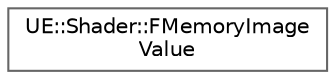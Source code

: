 digraph "Graphical Class Hierarchy"
{
 // INTERACTIVE_SVG=YES
 // LATEX_PDF_SIZE
  bgcolor="transparent";
  edge [fontname=Helvetica,fontsize=10,labelfontname=Helvetica,labelfontsize=10];
  node [fontname=Helvetica,fontsize=10,shape=box,height=0.2,width=0.4];
  rankdir="LR";
  Node0 [id="Node000000",label="UE::Shader::FMemoryImage\lValue",height=0.2,width=0.4,color="grey40", fillcolor="white", style="filled",URL="$d1/d47/structUE_1_1Shader_1_1FMemoryImageValue.html",tooltip=" "];
}
